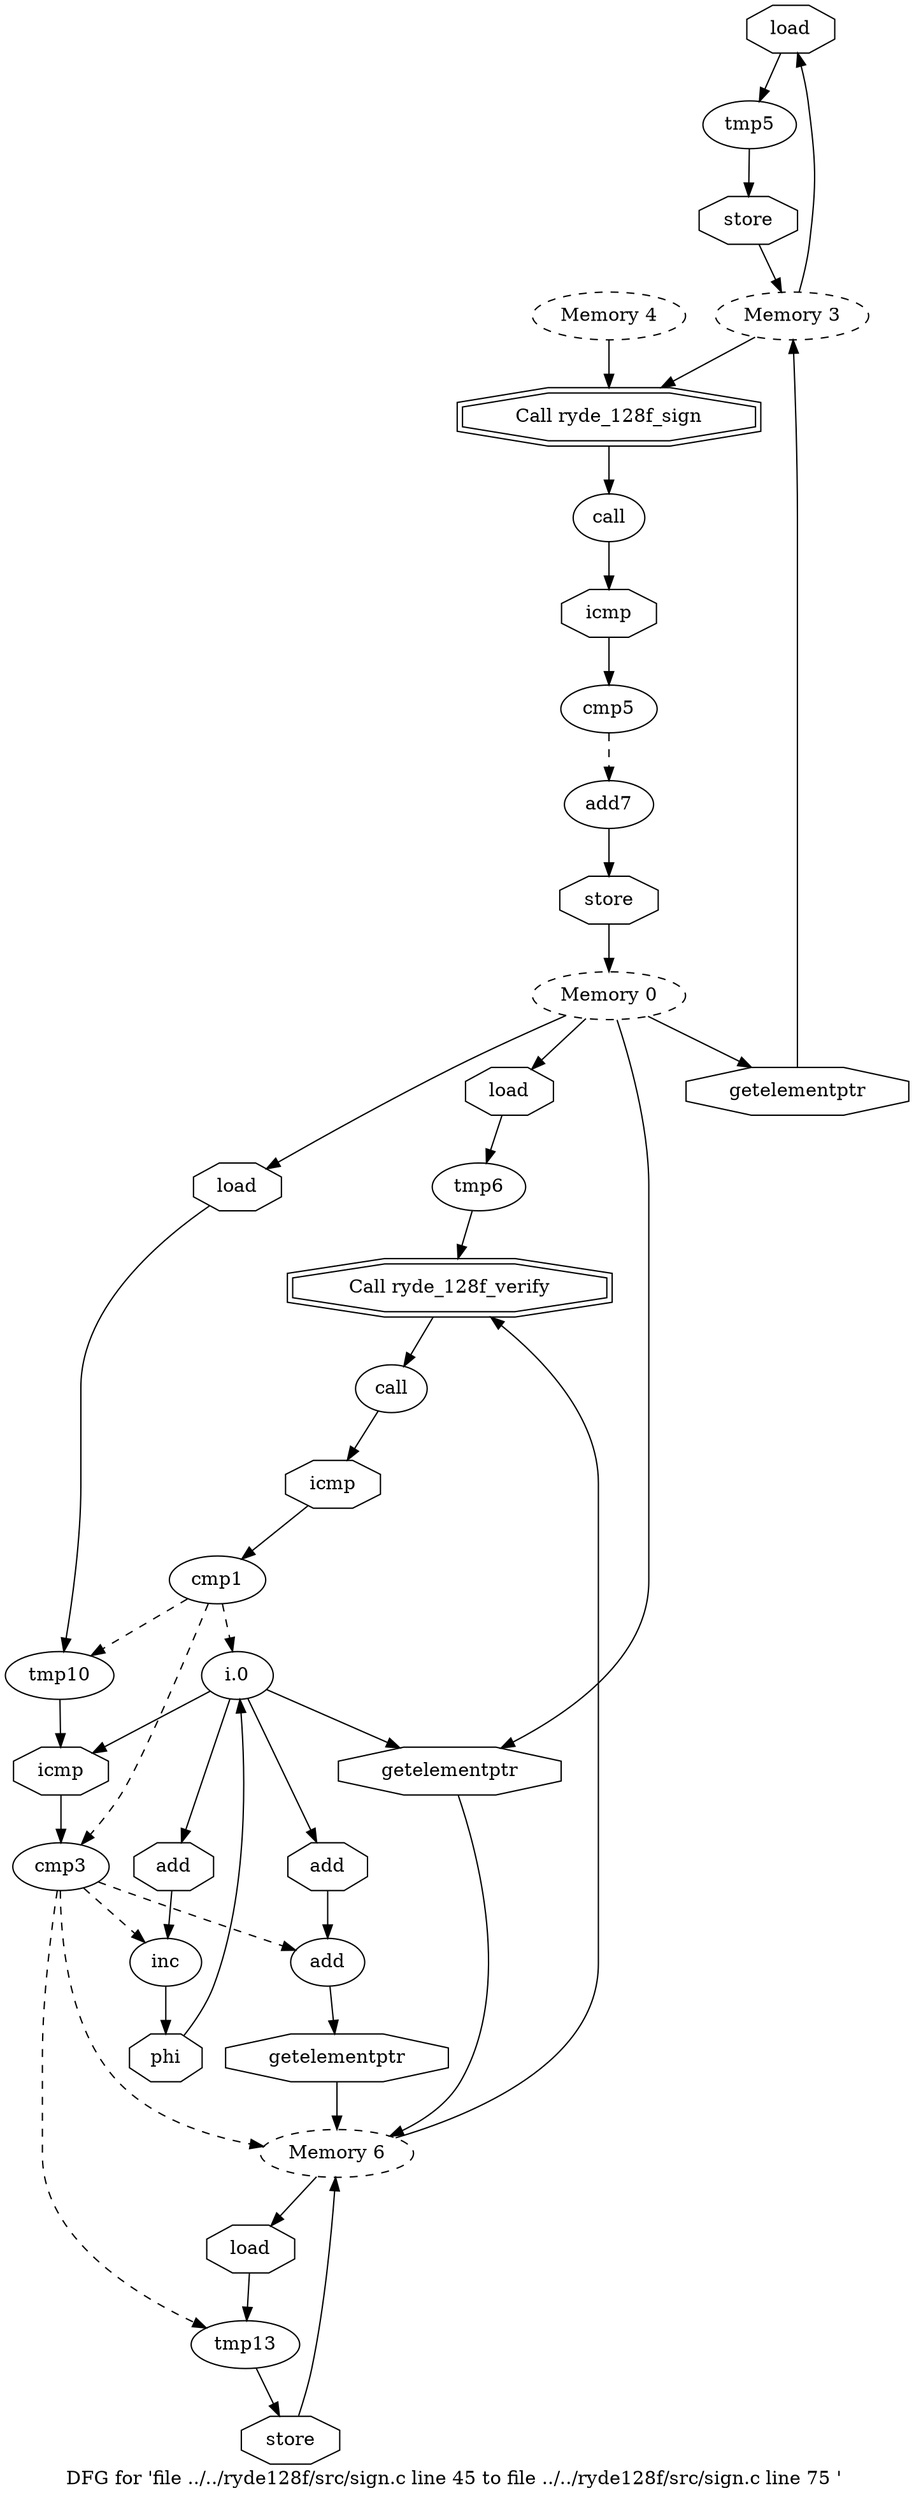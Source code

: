 digraph "DFG for 'file ../../ryde128f/src/sign.c line 45 to file ../../ryde128f/src/sign.c line 75 '  "{
label="DFG for 'file ../../ryde128f/src/sign.c line 45 to file ../../ryde128f/src/sign.c line 75 ' ";
node_151[shape=octagon,style=solid,label="load"]
node_150[shape=ellipse,style=solid,label="tmp5"]
"node_151"->"node_150"
node_152[shape=octagon,style=solid,label="store"]
"node_150"->"node_152"
node_149[shape=ellipse,style=dashed,label="Memory 0"]
node_148[shape=octagon,style=solid,label="getelementptr"]
"node_149"->"node_148"
node_162[shape=octagon,style=solid,label="load"]
"node_149"->"node_162"
node_172[shape=octagon,style=solid,label="load"]
"node_149"->"node_172"
node_180[shape=octagon,style=solid,label="getelementptr"]
"node_149"->"node_180"
node_147[shape=ellipse,style=dashed,label="Memory 3"]
"node_148"->"node_147"
"node_147"->"node_151"
node_154[shape=doubleoctagon,style=solid,label="Call ryde_128f_sign"]
"node_147"->"node_154"
"node_152"->"node_147"
node_153[shape=ellipse,style=solid,label="call"]
node_157[shape=octagon,style=solid,label="icmp"]
"node_153"->"node_157"
"node_154"->"node_153"
node_155[shape=ellipse,style=dashed,label="Memory 4"]
"node_155"->"node_154"
node_156[shape=ellipse,style=solid,label="cmp5"]
node_158[shape=ellipse,style=solid,label="add7"]
"node_156"->"node_158" [style=dashed]
"node_157"->"node_156"
node_159[shape=octagon,style=solid,label="store"]
"node_158"->"node_159"
"node_159"->"node_149"
node_160[shape=ellipse,style=dashed,label="Memory 6"]
node_164[shape=doubleoctagon,style=solid,label="Call ryde_128f_verify"]
"node_160"->"node_164"
node_179[shape=octagon,style=solid,label="load"]
"node_160"->"node_179"
node_161[shape=ellipse,style=solid,label="tmp6"]
"node_161"->"node_164"
"node_162"->"node_161"
node_163[shape=ellipse,style=solid,label="call"]
node_166[shape=octagon,style=solid,label="icmp"]
"node_163"->"node_166"
"node_164"->"node_163"
node_165[shape=ellipse,style=solid,label="cmp1"]
node_167[shape=ellipse,style=solid,label="i.0"]
"node_165"->"node_167" [style=dashed]
node_171[shape=ellipse,style=solid,label="tmp10"]
"node_165"->"node_171" [style=dashed]
node_173[shape=ellipse,style=solid,label="cmp3"]
"node_165"->"node_173" [style=dashed]
"node_166"->"node_165"
node_170[shape=octagon,style=solid,label="add"]
"node_167"->"node_170"
node_174[shape=octagon,style=solid,label="icmp"]
"node_167"->"node_174"
node_176[shape=octagon,style=solid,label="add"]
"node_167"->"node_176"
"node_167"->"node_180"
node_168[shape=octagon,style=solid,label="phi"]
"node_168"->"node_167"
node_169[shape=ellipse,style=solid,label="inc"]
"node_169"->"node_168"
"node_170"->"node_169"
"node_171"->"node_174"
"node_172"->"node_171"
"node_173"->"node_160" [style=dashed]
"node_173"->"node_169" [style=dashed]
node_175[shape=ellipse,style=solid,label="add"]
"node_173"->"node_175" [style=dashed]
node_178[shape=ellipse,style=solid,label="tmp13"]
"node_173"->"node_178" [style=dashed]
"node_174"->"node_173"
node_177[shape=octagon,style=solid,label="getelementptr"]
"node_175"->"node_177"
"node_176"->"node_175"
"node_177"->"node_160"
node_181[shape=octagon,style=solid,label="store"]
"node_178"->"node_181"
"node_179"->"node_178"
"node_180"->"node_160"
"node_181"->"node_160"
}

